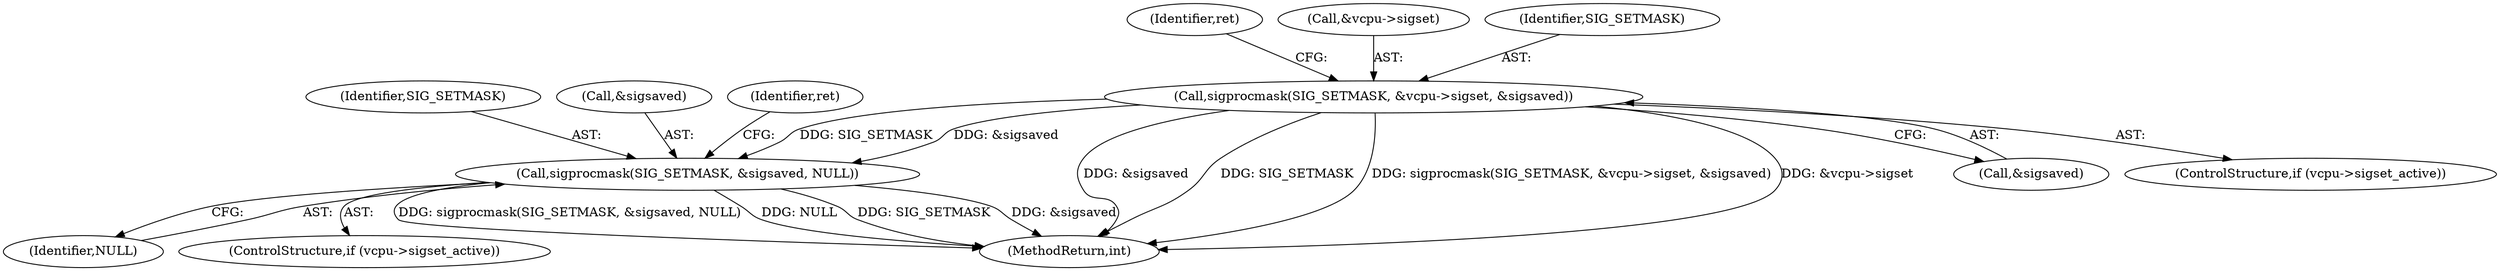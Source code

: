 digraph "0_linux_e8180dcaa8470ceca21109f143876fdcd9fe050a_0@pointer" {
"1000154" [label="(Call,sigprocmask(SIG_SETMASK, &vcpu->sigset, &sigsaved))"];
"1000269" [label="(Call,sigprocmask(SIG_SETMASK, &sigsaved, NULL))"];
"1000163" [label="(Identifier,ret)"];
"1000150" [label="(ControlStructure,if (vcpu->sigset_active))"];
"1000270" [label="(Identifier,SIG_SETMASK)"];
"1000156" [label="(Call,&vcpu->sigset)"];
"1000276" [label="(MethodReturn,int)"];
"1000273" [label="(Identifier,NULL)"];
"1000269" [label="(Call,sigprocmask(SIG_SETMASK, &sigsaved, NULL))"];
"1000265" [label="(ControlStructure,if (vcpu->sigset_active))"];
"1000271" [label="(Call,&sigsaved)"];
"1000160" [label="(Call,&sigsaved)"];
"1000155" [label="(Identifier,SIG_SETMASK)"];
"1000275" [label="(Identifier,ret)"];
"1000154" [label="(Call,sigprocmask(SIG_SETMASK, &vcpu->sigset, &sigsaved))"];
"1000154" -> "1000150"  [label="AST: "];
"1000154" -> "1000160"  [label="CFG: "];
"1000155" -> "1000154"  [label="AST: "];
"1000156" -> "1000154"  [label="AST: "];
"1000160" -> "1000154"  [label="AST: "];
"1000163" -> "1000154"  [label="CFG: "];
"1000154" -> "1000276"  [label="DDG: &sigsaved"];
"1000154" -> "1000276"  [label="DDG: SIG_SETMASK"];
"1000154" -> "1000276"  [label="DDG: sigprocmask(SIG_SETMASK, &vcpu->sigset, &sigsaved)"];
"1000154" -> "1000276"  [label="DDG: &vcpu->sigset"];
"1000154" -> "1000269"  [label="DDG: SIG_SETMASK"];
"1000154" -> "1000269"  [label="DDG: &sigsaved"];
"1000269" -> "1000265"  [label="AST: "];
"1000269" -> "1000273"  [label="CFG: "];
"1000270" -> "1000269"  [label="AST: "];
"1000271" -> "1000269"  [label="AST: "];
"1000273" -> "1000269"  [label="AST: "];
"1000275" -> "1000269"  [label="CFG: "];
"1000269" -> "1000276"  [label="DDG: sigprocmask(SIG_SETMASK, &sigsaved, NULL)"];
"1000269" -> "1000276"  [label="DDG: NULL"];
"1000269" -> "1000276"  [label="DDG: SIG_SETMASK"];
"1000269" -> "1000276"  [label="DDG: &sigsaved"];
}
